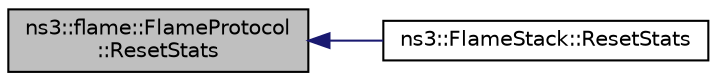 digraph "ns3::flame::FlameProtocol::ResetStats"
{
  edge [fontname="Helvetica",fontsize="10",labelfontname="Helvetica",labelfontsize="10"];
  node [fontname="Helvetica",fontsize="10",shape=record];
  rankdir="LR";
  Node1 [label="ns3::flame::FlameProtocol\l::ResetStats",height=0.2,width=0.4,color="black", fillcolor="grey75", style="filled", fontcolor="black"];
  Node1 -> Node2 [dir="back",color="midnightblue",fontsize="10",style="solid"];
  Node2 [label="ns3::FlameStack::ResetStats",height=0.2,width=0.4,color="black", fillcolor="white", style="filled",URL="$d0/dfd/classns3_1_1FlameStack.html#a101c1ea5691abd5942270441df461a2d",tooltip="Reset the statistics. "];
}
